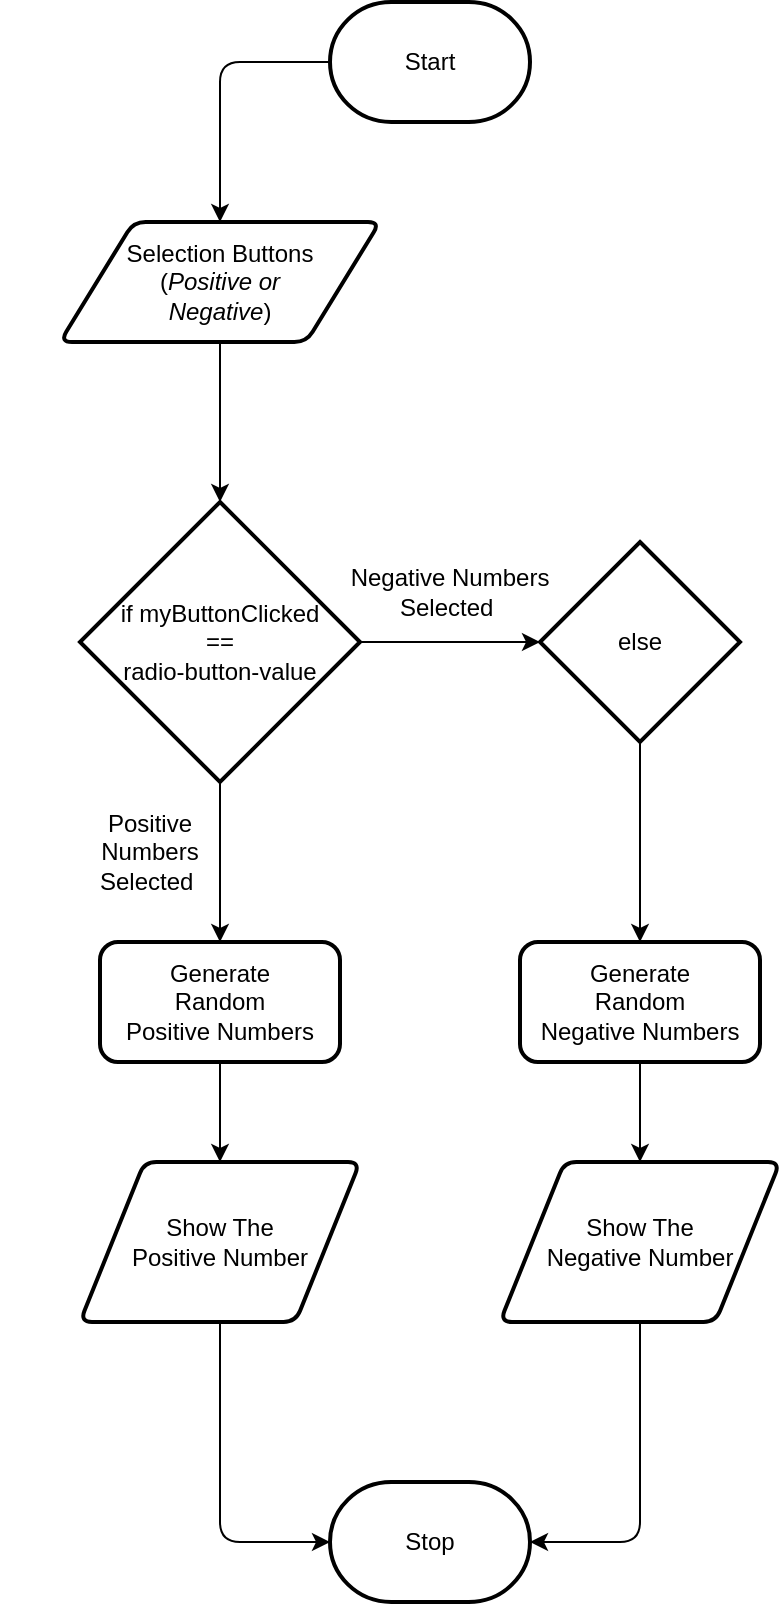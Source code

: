 <mxfile>
    <diagram id="GInHtZuMB5CcCfA9ihm7" name="Page-1">
        <mxGraphModel dx="1074" dy="741" grid="1" gridSize="10" guides="1" tooltips="1" connect="1" arrows="1" fold="1" page="1" pageScale="1" pageWidth="850" pageHeight="1100" math="0" shadow="0">
            <root>
                <mxCell id="0"/>
                <mxCell id="1" parent="0"/>
                <mxCell id="10" value="" style="edgeStyle=none;html=1;" edge="1" parent="1" source="2" target="3">
                    <mxGeometry relative="1" as="geometry">
                        <Array as="points">
                            <mxPoint x="370" y="130"/>
                        </Array>
                    </mxGeometry>
                </mxCell>
                <mxCell id="2" value="Start" style="strokeWidth=2;html=1;shape=mxgraph.flowchart.terminator;whiteSpace=wrap;" parent="1" vertex="1">
                    <mxGeometry x="425" y="100" width="100" height="60" as="geometry"/>
                </mxCell>
                <mxCell id="12" value="" style="edgeStyle=none;html=1;" edge="1" parent="1" source="3" target="11">
                    <mxGeometry relative="1" as="geometry"/>
                </mxCell>
                <mxCell id="3" value="Selection Buttons&lt;br&gt;(&lt;i&gt;Positive or &lt;br&gt;Negative&lt;/i&gt;)" style="shape=parallelogram;html=1;strokeWidth=2;perimeter=parallelogramPerimeter;whiteSpace=wrap;rounded=1;arcSize=12;size=0.23;" parent="1" vertex="1">
                    <mxGeometry x="290" y="210" width="160" height="60" as="geometry"/>
                </mxCell>
                <mxCell id="6" value="Stop" style="strokeWidth=2;html=1;shape=mxgraph.flowchart.terminator;whiteSpace=wrap;" parent="1" vertex="1">
                    <mxGeometry x="425" y="840" width="100" height="60" as="geometry"/>
                </mxCell>
                <mxCell id="15" value="" style="edgeStyle=none;html=1;" edge="1" parent="1" source="11" target="14">
                    <mxGeometry relative="1" as="geometry"/>
                </mxCell>
                <mxCell id="17" value="" style="edgeStyle=none;html=1;" edge="1" parent="1" source="11" target="16">
                    <mxGeometry relative="1" as="geometry"/>
                </mxCell>
                <mxCell id="11" value="if myButtonClicked&lt;br&gt;==&lt;br&gt;radio-button-value" style="strokeWidth=2;html=1;shape=mxgraph.flowchart.decision;whiteSpace=wrap;" vertex="1" parent="1">
                    <mxGeometry x="300" y="350" width="140" height="140" as="geometry"/>
                </mxCell>
                <mxCell id="13" value="Positive &lt;br&gt;Numbers &lt;br&gt;Selected&amp;nbsp;" style="text;html=1;strokeColor=none;fillColor=none;align=center;verticalAlign=middle;whiteSpace=wrap;rounded=0;" vertex="1" parent="1">
                    <mxGeometry x="260" y="510" width="150" height="30" as="geometry"/>
                </mxCell>
                <mxCell id="25" value="" style="edgeStyle=none;html=1;" edge="1" parent="1" source="14" target="22">
                    <mxGeometry relative="1" as="geometry"/>
                </mxCell>
                <mxCell id="14" value="Generate&lt;br&gt;Random&lt;br&gt;Positive Numbers" style="rounded=1;whiteSpace=wrap;html=1;strokeWidth=2;" vertex="1" parent="1">
                    <mxGeometry x="310" y="570" width="120" height="60" as="geometry"/>
                </mxCell>
                <mxCell id="20" value="" style="edgeStyle=none;html=1;" edge="1" parent="1" source="16" target="19">
                    <mxGeometry relative="1" as="geometry"/>
                </mxCell>
                <mxCell id="16" value="else" style="strokeWidth=2;html=1;shape=mxgraph.flowchart.decision;whiteSpace=wrap;" vertex="1" parent="1">
                    <mxGeometry x="530" y="370" width="100" height="100" as="geometry"/>
                </mxCell>
                <mxCell id="18" value="Negative Numbers &lt;br&gt;Selected&amp;nbsp;" style="text;html=1;strokeColor=none;fillColor=none;align=center;verticalAlign=middle;whiteSpace=wrap;rounded=0;" vertex="1" parent="1">
                    <mxGeometry x="410" y="380" width="150" height="30" as="geometry"/>
                </mxCell>
                <mxCell id="26" value="" style="edgeStyle=none;html=1;" edge="1" parent="1" source="19" target="21">
                    <mxGeometry relative="1" as="geometry"/>
                </mxCell>
                <mxCell id="19" value="Generate&lt;br&gt;Random&lt;br&gt;Negative Numbers" style="rounded=1;whiteSpace=wrap;html=1;strokeWidth=2;" vertex="1" parent="1">
                    <mxGeometry x="520" y="570" width="120" height="60" as="geometry"/>
                </mxCell>
                <mxCell id="24" style="edgeStyle=none;html=1;entryX=1;entryY=0.5;entryDx=0;entryDy=0;entryPerimeter=0;" edge="1" parent="1" source="21" target="6">
                    <mxGeometry relative="1" as="geometry">
                        <Array as="points">
                            <mxPoint x="580" y="870"/>
                        </Array>
                    </mxGeometry>
                </mxCell>
                <mxCell id="21" value="Show The&lt;br&gt;Negative Number" style="shape=parallelogram;html=1;strokeWidth=2;perimeter=parallelogramPerimeter;whiteSpace=wrap;rounded=1;arcSize=12;size=0.23;" vertex="1" parent="1">
                    <mxGeometry x="510" y="680" width="140" height="80" as="geometry"/>
                </mxCell>
                <mxCell id="23" style="edgeStyle=none;html=1;entryX=0;entryY=0.5;entryDx=0;entryDy=0;entryPerimeter=0;" edge="1" parent="1" source="22" target="6">
                    <mxGeometry relative="1" as="geometry">
                        <Array as="points">
                            <mxPoint x="370" y="870"/>
                        </Array>
                    </mxGeometry>
                </mxCell>
                <mxCell id="22" value="Show The&lt;br&gt;Positive Number" style="shape=parallelogram;html=1;strokeWidth=2;perimeter=parallelogramPerimeter;whiteSpace=wrap;rounded=1;arcSize=12;size=0.23;" vertex="1" parent="1">
                    <mxGeometry x="300" y="680" width="140" height="80" as="geometry"/>
                </mxCell>
            </root>
        </mxGraphModel>
    </diagram>
</mxfile>